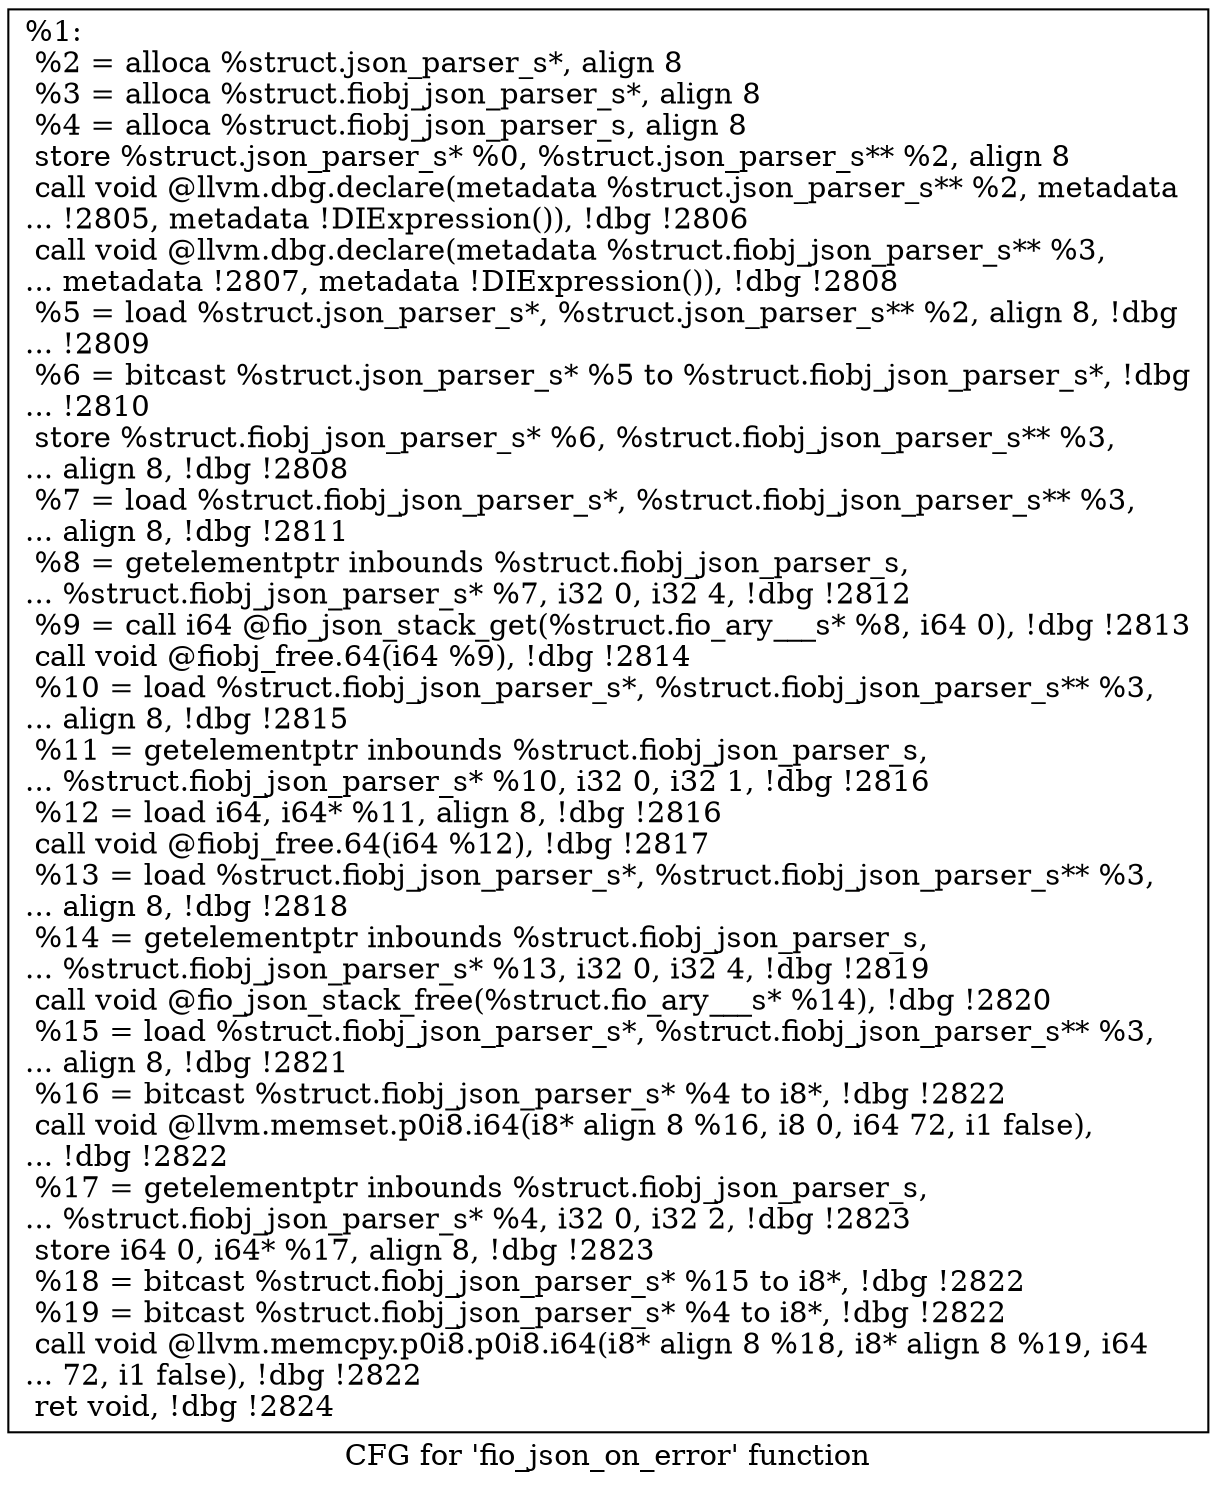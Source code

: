 digraph "CFG for 'fio_json_on_error' function" {
	label="CFG for 'fio_json_on_error' function";

	Node0x556851ec4290 [shape=record,label="{%1:\l  %2 = alloca %struct.json_parser_s*, align 8\l  %3 = alloca %struct.fiobj_json_parser_s*, align 8\l  %4 = alloca %struct.fiobj_json_parser_s, align 8\l  store %struct.json_parser_s* %0, %struct.json_parser_s** %2, align 8\l  call void @llvm.dbg.declare(metadata %struct.json_parser_s** %2, metadata\l... !2805, metadata !DIExpression()), !dbg !2806\l  call void @llvm.dbg.declare(metadata %struct.fiobj_json_parser_s** %3,\l... metadata !2807, metadata !DIExpression()), !dbg !2808\l  %5 = load %struct.json_parser_s*, %struct.json_parser_s** %2, align 8, !dbg\l... !2809\l  %6 = bitcast %struct.json_parser_s* %5 to %struct.fiobj_json_parser_s*, !dbg\l... !2810\l  store %struct.fiobj_json_parser_s* %6, %struct.fiobj_json_parser_s** %3,\l... align 8, !dbg !2808\l  %7 = load %struct.fiobj_json_parser_s*, %struct.fiobj_json_parser_s** %3,\l... align 8, !dbg !2811\l  %8 = getelementptr inbounds %struct.fiobj_json_parser_s,\l... %struct.fiobj_json_parser_s* %7, i32 0, i32 4, !dbg !2812\l  %9 = call i64 @fio_json_stack_get(%struct.fio_ary___s* %8, i64 0), !dbg !2813\l  call void @fiobj_free.64(i64 %9), !dbg !2814\l  %10 = load %struct.fiobj_json_parser_s*, %struct.fiobj_json_parser_s** %3,\l... align 8, !dbg !2815\l  %11 = getelementptr inbounds %struct.fiobj_json_parser_s,\l... %struct.fiobj_json_parser_s* %10, i32 0, i32 1, !dbg !2816\l  %12 = load i64, i64* %11, align 8, !dbg !2816\l  call void @fiobj_free.64(i64 %12), !dbg !2817\l  %13 = load %struct.fiobj_json_parser_s*, %struct.fiobj_json_parser_s** %3,\l... align 8, !dbg !2818\l  %14 = getelementptr inbounds %struct.fiobj_json_parser_s,\l... %struct.fiobj_json_parser_s* %13, i32 0, i32 4, !dbg !2819\l  call void @fio_json_stack_free(%struct.fio_ary___s* %14), !dbg !2820\l  %15 = load %struct.fiobj_json_parser_s*, %struct.fiobj_json_parser_s** %3,\l... align 8, !dbg !2821\l  %16 = bitcast %struct.fiobj_json_parser_s* %4 to i8*, !dbg !2822\l  call void @llvm.memset.p0i8.i64(i8* align 8 %16, i8 0, i64 72, i1 false),\l... !dbg !2822\l  %17 = getelementptr inbounds %struct.fiobj_json_parser_s,\l... %struct.fiobj_json_parser_s* %4, i32 0, i32 2, !dbg !2823\l  store i64 0, i64* %17, align 8, !dbg !2823\l  %18 = bitcast %struct.fiobj_json_parser_s* %15 to i8*, !dbg !2822\l  %19 = bitcast %struct.fiobj_json_parser_s* %4 to i8*, !dbg !2822\l  call void @llvm.memcpy.p0i8.p0i8.i64(i8* align 8 %18, i8* align 8 %19, i64\l... 72, i1 false), !dbg !2822\l  ret void, !dbg !2824\l}"];
}
